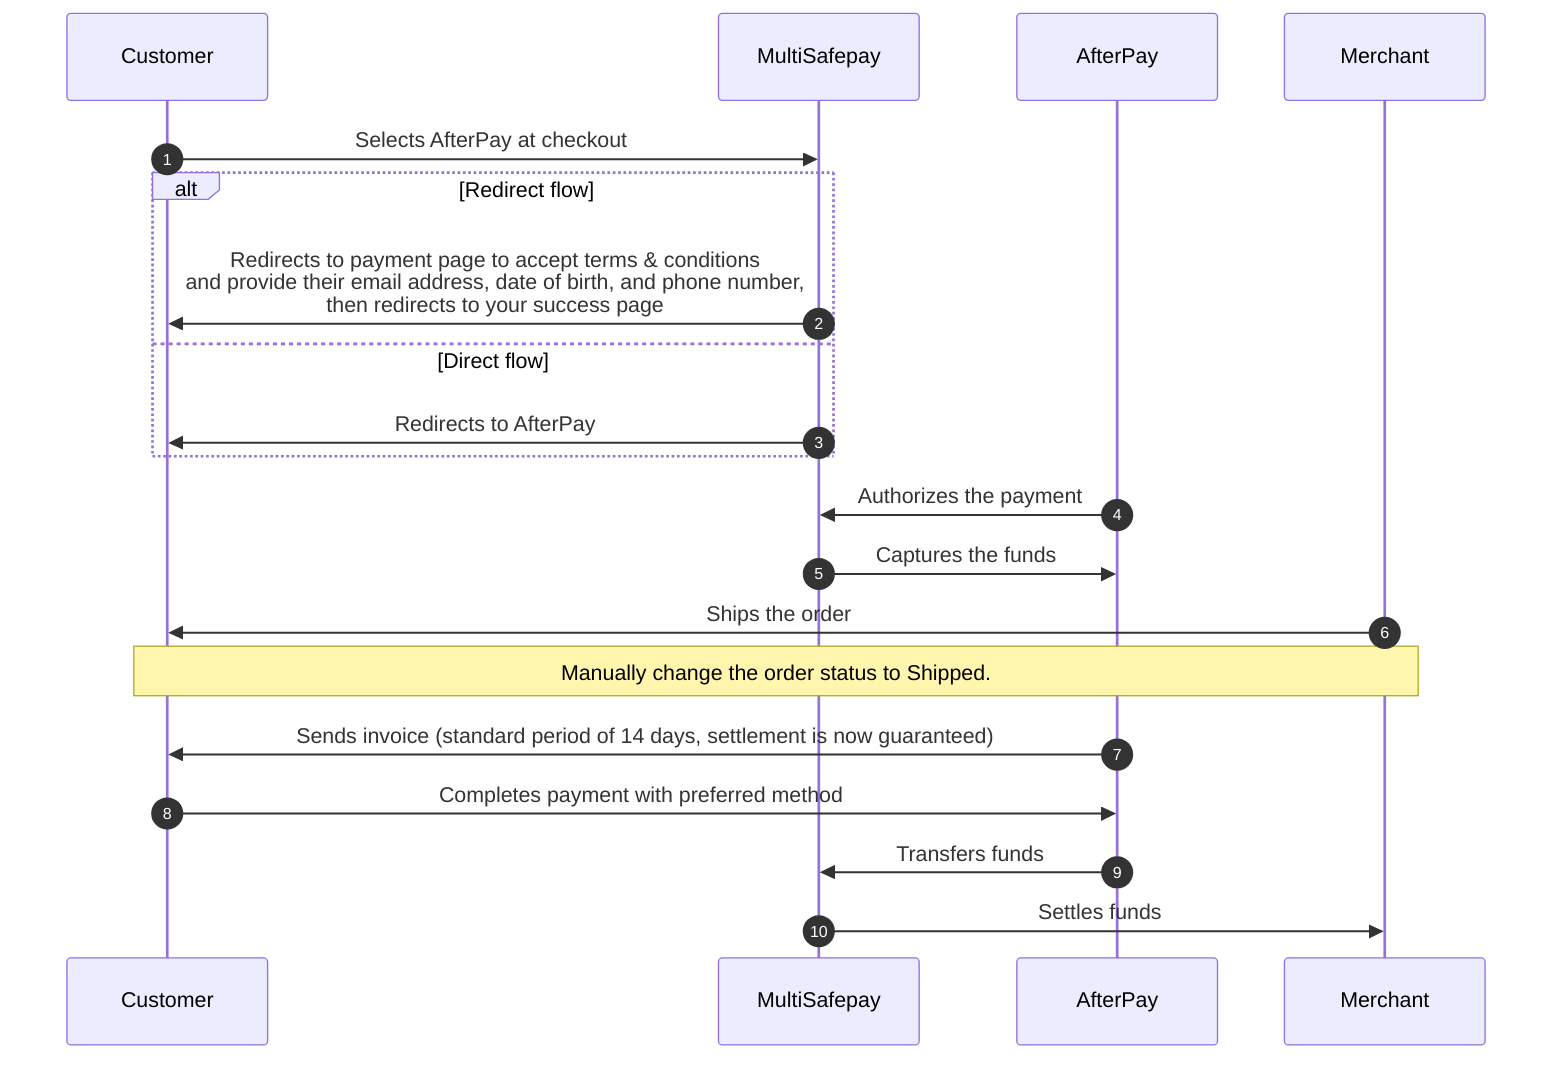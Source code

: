 sequenceDiagram
    autonumber
    participant C as Customer
    participant Mu as MultiSafepay
    participant A as AfterPay
    participant Me as Merchant

    C->>Mu: Selects AfterPay at checkout
    alt Redirect flow
    Mu->>C: Redirects to payment page to accept terms & conditions <br> and provide their email address, date of birth, and phone number, <br> then redirects to your success page
    else Direct flow
    Mu->>C: Redirects to AfterPay
    end
    A->>Mu: Authorizes the payment
    Mu->>A: Captures the funds
    Me->>C: Ships the order
    Note over Me,C: Manually change the order status to Shipped. 
    A->>C: Sends invoice (standard period of 14 days, settlement is now guaranteed)
    C->>A: Completes payment with preferred method
    A->>Mu: Transfers funds 
    Mu->>Me: Settles funds